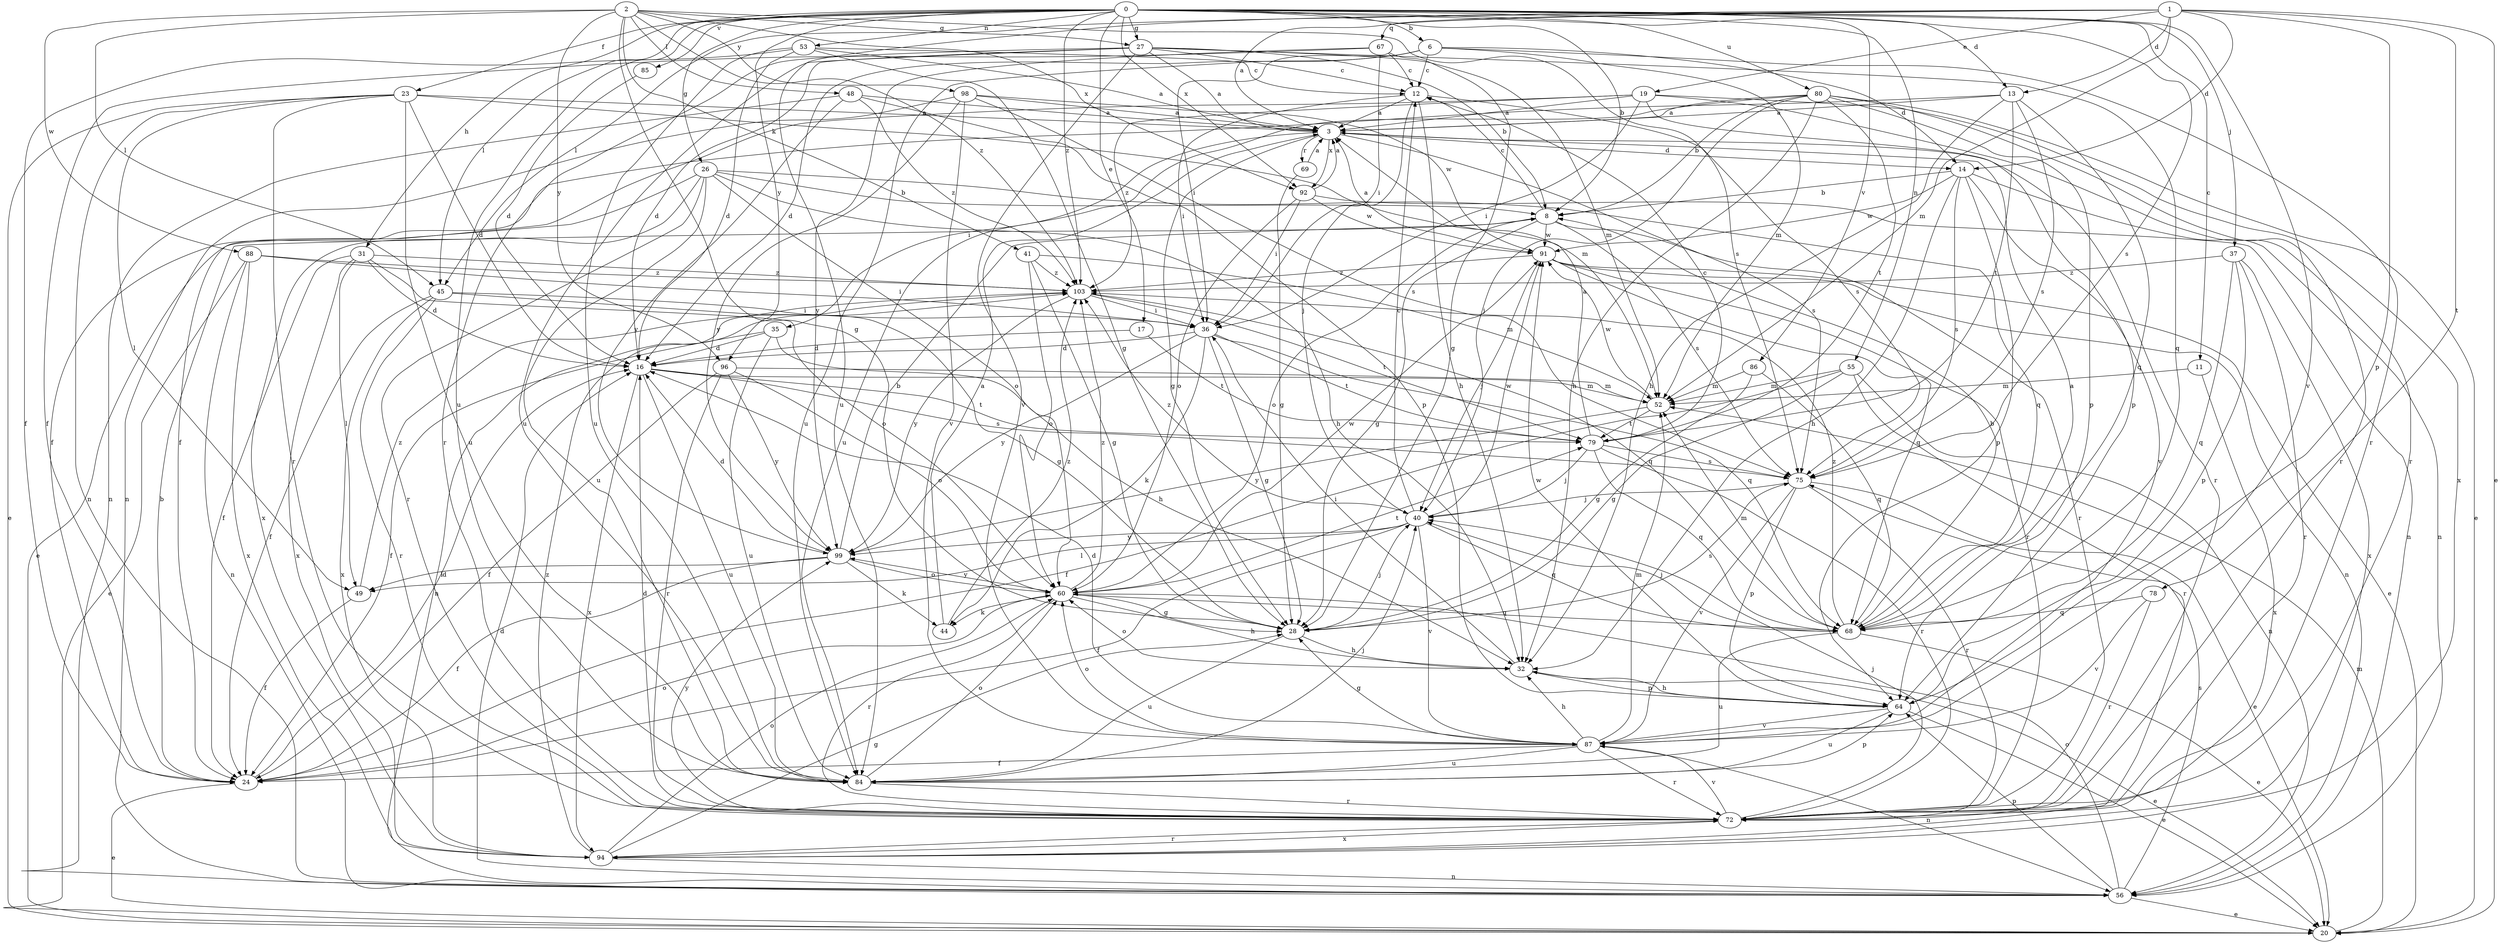 strict digraph  {
0;
1;
2;
3;
6;
8;
11;
12;
13;
14;
16;
17;
19;
20;
23;
24;
26;
27;
28;
31;
32;
35;
36;
37;
40;
41;
44;
45;
48;
49;
52;
53;
55;
56;
60;
64;
67;
68;
69;
72;
75;
78;
79;
80;
84;
85;
86;
87;
88;
91;
92;
94;
96;
98;
99;
103;
0 -> 6  [label=b];
0 -> 8  [label=b];
0 -> 11  [label=c];
0 -> 13  [label=d];
0 -> 17  [label=e];
0 -> 23  [label=f];
0 -> 26  [label=g];
0 -> 27  [label=g];
0 -> 31  [label=h];
0 -> 37  [label=j];
0 -> 45  [label=l];
0 -> 53  [label=n];
0 -> 55  [label=n];
0 -> 75  [label=s];
0 -> 80  [label=u];
0 -> 84  [label=u];
0 -> 85  [label=v];
0 -> 86  [label=v];
0 -> 87  [label=v];
0 -> 92  [label=x];
0 -> 96  [label=y];
0 -> 103  [label=z];
1 -> 3  [label=a];
1 -> 13  [label=d];
1 -> 14  [label=d];
1 -> 19  [label=e];
1 -> 20  [label=e];
1 -> 45  [label=l];
1 -> 52  [label=m];
1 -> 64  [label=p];
1 -> 67  [label=q];
1 -> 78  [label=t];
1 -> 84  [label=u];
2 -> 27  [label=g];
2 -> 28  [label=g];
2 -> 41  [label=k];
2 -> 45  [label=l];
2 -> 48  [label=l];
2 -> 75  [label=s];
2 -> 88  [label=w];
2 -> 92  [label=x];
2 -> 96  [label=y];
2 -> 98  [label=y];
2 -> 103  [label=z];
3 -> 14  [label=d];
3 -> 28  [label=g];
3 -> 35  [label=i];
3 -> 69  [label=r];
3 -> 72  [label=r];
3 -> 75  [label=s];
3 -> 92  [label=x];
6 -> 12  [label=c];
6 -> 14  [label=d];
6 -> 16  [label=d];
6 -> 36  [label=i];
6 -> 52  [label=m];
6 -> 72  [label=r];
6 -> 84  [label=u];
8 -> 12  [label=c];
8 -> 28  [label=g];
8 -> 60  [label=o];
8 -> 72  [label=r];
8 -> 75  [label=s];
8 -> 91  [label=w];
11 -> 52  [label=m];
11 -> 94  [label=x];
12 -> 3  [label=a];
12 -> 32  [label=h];
12 -> 36  [label=i];
12 -> 40  [label=j];
12 -> 75  [label=s];
13 -> 3  [label=a];
13 -> 24  [label=f];
13 -> 32  [label=h];
13 -> 68  [label=q];
13 -> 75  [label=s];
13 -> 79  [label=t];
14 -> 8  [label=b];
14 -> 32  [label=h];
14 -> 56  [label=n];
14 -> 64  [label=p];
14 -> 75  [label=s];
14 -> 87  [label=v];
14 -> 91  [label=w];
16 -> 52  [label=m];
16 -> 75  [label=s];
16 -> 79  [label=t];
16 -> 84  [label=u];
16 -> 94  [label=x];
17 -> 16  [label=d];
17 -> 79  [label=t];
19 -> 3  [label=a];
19 -> 24  [label=f];
19 -> 36  [label=i];
19 -> 64  [label=p];
19 -> 72  [label=r];
19 -> 94  [label=x];
19 -> 103  [label=z];
20 -> 52  [label=m];
23 -> 3  [label=a];
23 -> 16  [label=d];
23 -> 20  [label=e];
23 -> 49  [label=l];
23 -> 52  [label=m];
23 -> 56  [label=n];
23 -> 72  [label=r];
23 -> 84  [label=u];
24 -> 8  [label=b];
24 -> 16  [label=d];
24 -> 20  [label=e];
24 -> 60  [label=o];
26 -> 8  [label=b];
26 -> 20  [label=e];
26 -> 32  [label=h];
26 -> 60  [label=o];
26 -> 68  [label=q];
26 -> 72  [label=r];
26 -> 84  [label=u];
26 -> 94  [label=x];
27 -> 3  [label=a];
27 -> 8  [label=b];
27 -> 12  [label=c];
27 -> 16  [label=d];
27 -> 52  [label=m];
27 -> 68  [label=q];
27 -> 72  [label=r];
27 -> 84  [label=u];
27 -> 87  [label=v];
28 -> 32  [label=h];
28 -> 40  [label=j];
28 -> 75  [label=s];
28 -> 84  [label=u];
31 -> 16  [label=d];
31 -> 24  [label=f];
31 -> 49  [label=l];
31 -> 60  [label=o];
31 -> 94  [label=x];
31 -> 103  [label=z];
32 -> 20  [label=e];
32 -> 36  [label=i];
32 -> 60  [label=o];
32 -> 64  [label=p];
35 -> 16  [label=d];
35 -> 24  [label=f];
35 -> 32  [label=h];
35 -> 84  [label=u];
36 -> 16  [label=d];
36 -> 28  [label=g];
36 -> 44  [label=k];
36 -> 68  [label=q];
36 -> 79  [label=t];
36 -> 99  [label=y];
37 -> 64  [label=p];
37 -> 68  [label=q];
37 -> 72  [label=r];
37 -> 94  [label=x];
37 -> 103  [label=z];
40 -> 12  [label=c];
40 -> 24  [label=f];
40 -> 49  [label=l];
40 -> 68  [label=q];
40 -> 87  [label=v];
40 -> 91  [label=w];
40 -> 99  [label=y];
40 -> 103  [label=z];
41 -> 28  [label=g];
41 -> 52  [label=m];
41 -> 60  [label=o];
41 -> 103  [label=z];
44 -> 3  [label=a];
44 -> 103  [label=z];
45 -> 24  [label=f];
45 -> 28  [label=g];
45 -> 36  [label=i];
45 -> 72  [label=r];
45 -> 94  [label=x];
48 -> 3  [label=a];
48 -> 56  [label=n];
48 -> 64  [label=p];
48 -> 99  [label=y];
48 -> 103  [label=z];
49 -> 24  [label=f];
49 -> 103  [label=z];
52 -> 79  [label=t];
52 -> 91  [label=w];
52 -> 99  [label=y];
53 -> 3  [label=a];
53 -> 12  [label=c];
53 -> 16  [label=d];
53 -> 24  [label=f];
53 -> 28  [label=g];
53 -> 84  [label=u];
55 -> 24  [label=f];
55 -> 28  [label=g];
55 -> 52  [label=m];
55 -> 56  [label=n];
55 -> 72  [label=r];
56 -> 16  [label=d];
56 -> 20  [label=e];
56 -> 60  [label=o];
56 -> 64  [label=p];
56 -> 75  [label=s];
60 -> 28  [label=g];
60 -> 32  [label=h];
60 -> 44  [label=k];
60 -> 68  [label=q];
60 -> 72  [label=r];
60 -> 79  [label=t];
60 -> 91  [label=w];
60 -> 99  [label=y];
60 -> 103  [label=z];
64 -> 20  [label=e];
64 -> 32  [label=h];
64 -> 84  [label=u];
64 -> 87  [label=v];
64 -> 91  [label=w];
67 -> 12  [label=c];
67 -> 24  [label=f];
67 -> 28  [label=g];
67 -> 36  [label=i];
67 -> 99  [label=y];
68 -> 3  [label=a];
68 -> 8  [label=b];
68 -> 20  [label=e];
68 -> 40  [label=j];
68 -> 52  [label=m];
68 -> 84  [label=u];
68 -> 103  [label=z];
69 -> 3  [label=a];
69 -> 28  [label=g];
72 -> 16  [label=d];
72 -> 40  [label=j];
72 -> 87  [label=v];
72 -> 94  [label=x];
72 -> 99  [label=y];
75 -> 20  [label=e];
75 -> 40  [label=j];
75 -> 64  [label=p];
75 -> 72  [label=r];
75 -> 87  [label=v];
78 -> 68  [label=q];
78 -> 72  [label=r];
78 -> 87  [label=v];
79 -> 3  [label=a];
79 -> 12  [label=c];
79 -> 40  [label=j];
79 -> 68  [label=q];
79 -> 72  [label=r];
79 -> 75  [label=s];
80 -> 3  [label=a];
80 -> 8  [label=b];
80 -> 20  [label=e];
80 -> 32  [label=h];
80 -> 40  [label=j];
80 -> 64  [label=p];
80 -> 72  [label=r];
80 -> 79  [label=t];
80 -> 84  [label=u];
84 -> 40  [label=j];
84 -> 60  [label=o];
84 -> 64  [label=p];
84 -> 72  [label=r];
85 -> 16  [label=d];
86 -> 28  [label=g];
86 -> 52  [label=m];
86 -> 68  [label=q];
87 -> 16  [label=d];
87 -> 24  [label=f];
87 -> 28  [label=g];
87 -> 32  [label=h];
87 -> 52  [label=m];
87 -> 56  [label=n];
87 -> 60  [label=o];
87 -> 72  [label=r];
87 -> 84  [label=u];
88 -> 20  [label=e];
88 -> 36  [label=i];
88 -> 56  [label=n];
88 -> 94  [label=x];
88 -> 103  [label=z];
91 -> 3  [label=a];
91 -> 20  [label=e];
91 -> 40  [label=j];
91 -> 56  [label=n];
91 -> 68  [label=q];
91 -> 72  [label=r];
91 -> 103  [label=z];
92 -> 3  [label=a];
92 -> 36  [label=i];
92 -> 56  [label=n];
92 -> 60  [label=o];
92 -> 91  [label=w];
94 -> 28  [label=g];
94 -> 56  [label=n];
94 -> 60  [label=o];
94 -> 72  [label=r];
94 -> 103  [label=z];
96 -> 24  [label=f];
96 -> 52  [label=m];
96 -> 60  [label=o];
96 -> 72  [label=r];
96 -> 99  [label=y];
98 -> 3  [label=a];
98 -> 56  [label=n];
98 -> 75  [label=s];
98 -> 87  [label=v];
98 -> 91  [label=w];
98 -> 99  [label=y];
99 -> 8  [label=b];
99 -> 16  [label=d];
99 -> 24  [label=f];
99 -> 44  [label=k];
99 -> 49  [label=l];
99 -> 60  [label=o];
103 -> 36  [label=i];
103 -> 56  [label=n];
103 -> 68  [label=q];
103 -> 79  [label=t];
103 -> 99  [label=y];
}
